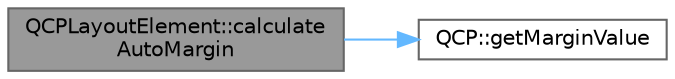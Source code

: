 digraph "QCPLayoutElement::calculateAutoMargin"
{
 // LATEX_PDF_SIZE
  bgcolor="transparent";
  edge [fontname=Helvetica,fontsize=10,labelfontname=Helvetica,labelfontsize=10];
  node [fontname=Helvetica,fontsize=10,shape=box,height=0.2,width=0.4];
  rankdir="LR";
  Node1 [label="QCPLayoutElement::calculate\lAutoMargin",height=0.2,width=0.4,color="gray40", fillcolor="grey60", style="filled", fontcolor="black",tooltip=" "];
  Node1 -> Node2 [color="steelblue1",style="solid"];
  Node2 [label="QCP::getMarginValue",height=0.2,width=0.4,color="grey40", fillcolor="white", style="filled",URL="$namespace_q_c_p.html#a23a2679d3495c444acc26acc61e35b5b",tooltip=" "];
}
